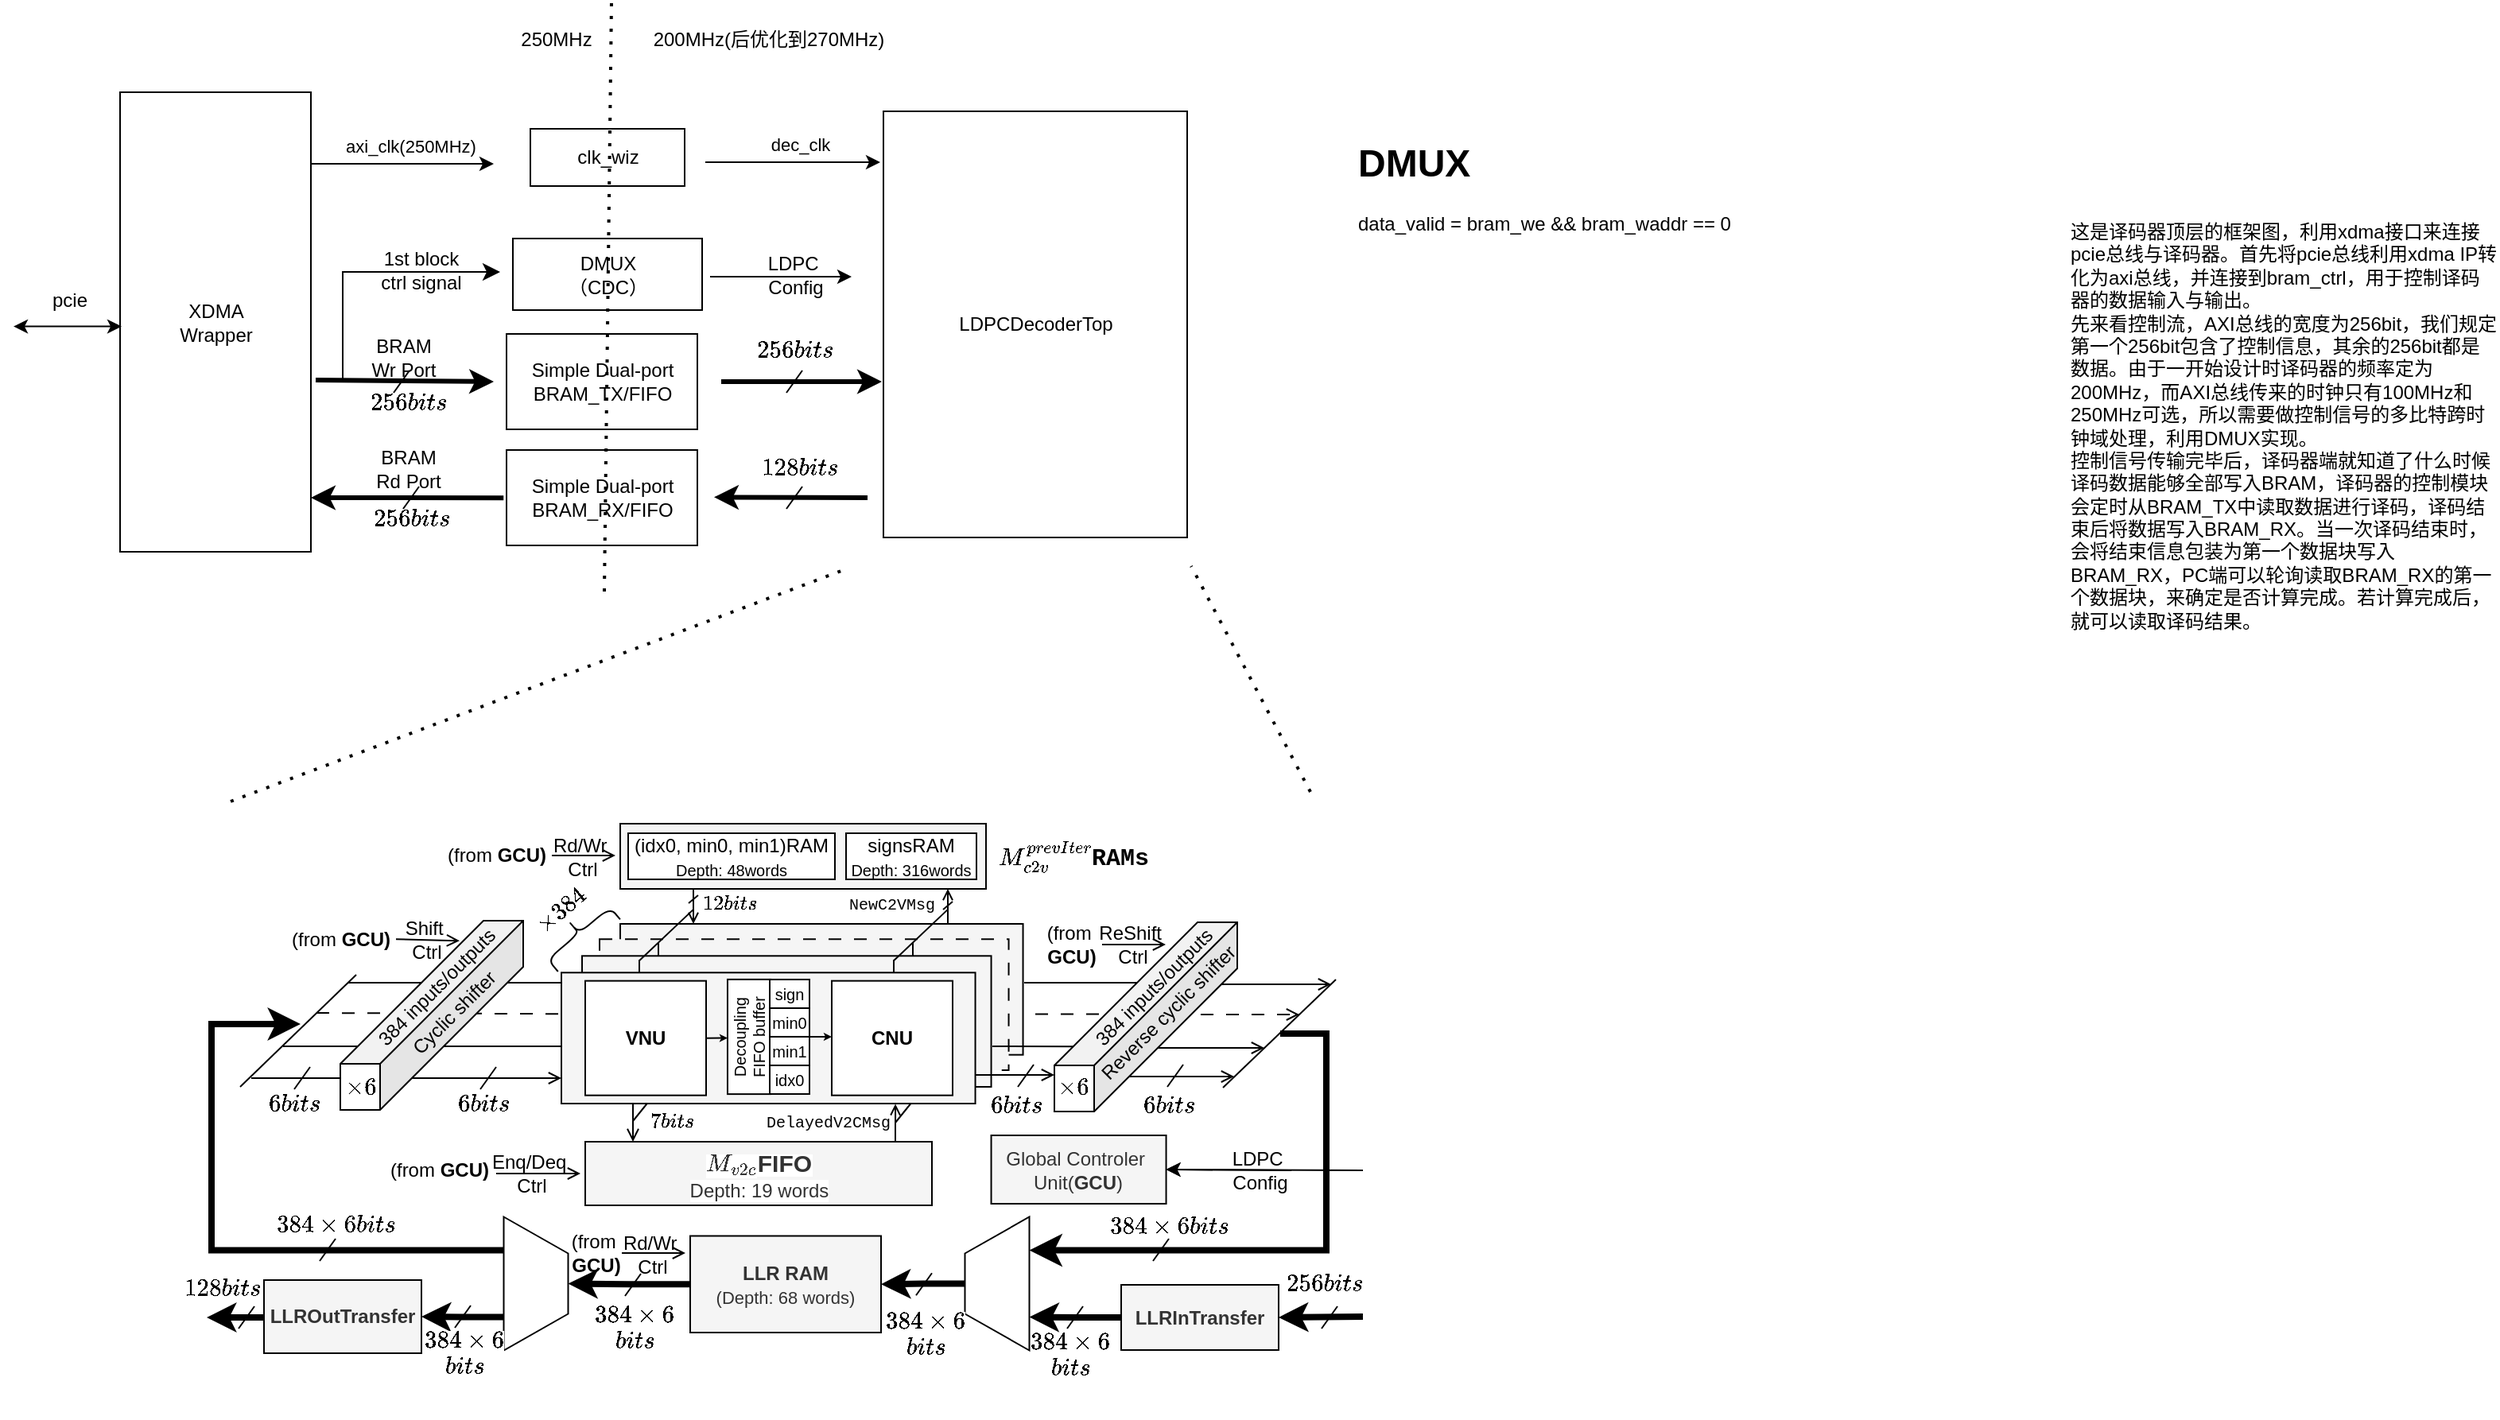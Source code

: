 <mxfile version="26.2.8">
  <diagram name="第 1 页" id="CqrKkKC8brbc6VteP-Dn">
    <mxGraphModel dx="1420" dy="1890" grid="1" gridSize="10" guides="1" tooltips="1" connect="1" arrows="1" fold="1" page="1" pageScale="1" pageWidth="827" pageHeight="1169" math="1" shadow="0">
      <root>
        <mxCell id="0" />
        <mxCell id="1" parent="0" />
        <mxCell id="8zQ9RlupG1ut3UEaNSkb-124" value="" style="endArrow=classic;html=1;rounded=0;strokeWidth=3;" edge="1" parent="1">
          <mxGeometry width="50" height="50" relative="1" as="geometry">
            <mxPoint x="390.5" y="11" as="sourcePoint" />
            <mxPoint x="502.5" y="12" as="targetPoint" />
          </mxGeometry>
        </mxCell>
        <mxCell id="8zQ9RlupG1ut3UEaNSkb-125" value="" style="endArrow=none;html=1;rounded=0;" edge="1" parent="1">
          <mxGeometry width="50" height="50" relative="1" as="geometry">
            <mxPoint x="439.5" y="19" as="sourcePoint" />
            <mxPoint x="449.5" y="5" as="targetPoint" />
          </mxGeometry>
        </mxCell>
        <mxCell id="8zQ9RlupG1ut3UEaNSkb-126" value="Simple Dual-port BRAM_TX/FIFO" style="rounded=0;whiteSpace=wrap;html=1;" vertex="1" parent="1">
          <mxGeometry x="510.5" y="-18" width="120" height="60" as="geometry" />
        </mxCell>
        <mxCell id="8zQ9RlupG1ut3UEaNSkb-127" value="BRAM Wr&amp;nbsp;&lt;span style=&quot;background-color: transparent; color: light-dark(rgb(0, 0, 0), rgb(255, 255, 255));&quot;&gt;Port&lt;/span&gt;" style="text;html=1;align=center;verticalAlign=middle;whiteSpace=wrap;rounded=0;" vertex="1" parent="1">
          <mxGeometry x="415.5" y="-18" width="60" height="30" as="geometry" />
        </mxCell>
        <mxCell id="8zQ9RlupG1ut3UEaNSkb-128" value="" style="endArrow=classic;html=1;rounded=0;" edge="1" parent="1">
          <mxGeometry width="50" height="50" relative="1" as="geometry">
            <mxPoint x="387.5" y="-125" as="sourcePoint" />
            <mxPoint x="502.5" y="-125" as="targetPoint" />
          </mxGeometry>
        </mxCell>
        <mxCell id="8zQ9RlupG1ut3UEaNSkb-129" value="axi_clk(250MHz&lt;span style=&quot;background-color: light-dark(#ffffff, var(--ge-dark-color, #121212)); color: light-dark(rgb(0, 0, 0), rgb(255, 255, 255));&quot;&gt;)&lt;/span&gt;" style="edgeLabel;html=1;align=center;verticalAlign=middle;resizable=0;points=[];" vertex="1" connectable="0" parent="8zQ9RlupG1ut3UEaNSkb-128">
          <mxGeometry x="0.094" relative="1" as="geometry">
            <mxPoint x="-1" y="-11" as="offset" />
          </mxGeometry>
        </mxCell>
        <mxCell id="8zQ9RlupG1ut3UEaNSkb-130" value="clk_wiz" style="rounded=0;whiteSpace=wrap;html=1;" vertex="1" parent="1">
          <mxGeometry x="525.5" y="-147" width="97" height="36" as="geometry" />
        </mxCell>
        <mxCell id="8zQ9RlupG1ut3UEaNSkb-131" value="" style="endArrow=classic;html=1;rounded=0;" edge="1" parent="1">
          <mxGeometry width="50" height="50" relative="1" as="geometry">
            <mxPoint x="635.5" y="-126" as="sourcePoint" />
            <mxPoint x="745.5" y="-126" as="targetPoint" />
          </mxGeometry>
        </mxCell>
        <mxCell id="8zQ9RlupG1ut3UEaNSkb-132" value="dec_clk" style="edgeLabel;html=1;align=center;verticalAlign=middle;resizable=0;points=[];" vertex="1" connectable="0" parent="8zQ9RlupG1ut3UEaNSkb-131">
          <mxGeometry x="0.094" relative="1" as="geometry">
            <mxPoint x="-1" y="-11" as="offset" />
          </mxGeometry>
        </mxCell>
        <mxCell id="8zQ9RlupG1ut3UEaNSkb-133" value="LDPCDecoderTop" style="rounded=0;whiteSpace=wrap;html=1;" vertex="1" parent="1">
          <mxGeometry x="747.5" y="-158" width="191" height="268" as="geometry" />
        </mxCell>
        <mxCell id="8zQ9RlupG1ut3UEaNSkb-134" value="" style="endArrow=classic;html=1;rounded=0;strokeWidth=3;" edge="1" parent="1">
          <mxGeometry width="50" height="50" relative="1" as="geometry">
            <mxPoint x="645.5" y="12" as="sourcePoint" />
            <mxPoint x="746.5" y="12" as="targetPoint" />
          </mxGeometry>
        </mxCell>
        <mxCell id="8zQ9RlupG1ut3UEaNSkb-135" value="" style="endArrow=none;html=1;rounded=0;" edge="1" parent="1">
          <mxGeometry width="50" height="50" relative="1" as="geometry">
            <mxPoint x="686.5" y="19" as="sourcePoint" />
            <mxPoint x="696.5" y="5" as="targetPoint" />
          </mxGeometry>
        </mxCell>
        <mxCell id="8zQ9RlupG1ut3UEaNSkb-136" value="&lt;span style=&quot;font-family: SFMono-Regular, Menlo, Monaco, Consolas, &amp;quot;Liberation Mono&amp;quot;, &amp;quot;Courier New&amp;quot;, monospace; font-size: 13px; text-align: left; background-color: rgb(255, 255, 255);&quot;&gt;$$256bits$$&lt;/span&gt;" style="text;html=1;align=center;verticalAlign=middle;whiteSpace=wrap;rounded=0;fontColor=default;" vertex="1" parent="1">
          <mxGeometry x="661.5" y="-22" width="60" height="30" as="geometry" />
        </mxCell>
        <mxCell id="8zQ9RlupG1ut3UEaNSkb-137" value="" style="edgeStyle=segmentEdgeStyle;endArrow=classic;html=1;curved=0;rounded=0;endSize=8;startSize=8;strokeWidth=1;" edge="1" parent="1">
          <mxGeometry width="50" height="50" relative="1" as="geometry">
            <mxPoint x="407.5" y="12" as="sourcePoint" />
            <mxPoint x="506.5" y="-57" as="targetPoint" />
            <Array as="points">
              <mxPoint x="407.5" y="11" />
              <mxPoint x="407.5" y="-43" />
            </Array>
          </mxGeometry>
        </mxCell>
        <mxCell id="8zQ9RlupG1ut3UEaNSkb-138" value="DMUX&lt;div&gt;（CDC）&lt;/div&gt;" style="rounded=0;whiteSpace=wrap;html=1;" vertex="1" parent="1">
          <mxGeometry x="514.5" y="-78" width="119" height="45" as="geometry" />
        </mxCell>
        <mxCell id="8zQ9RlupG1ut3UEaNSkb-139" value="" style="endArrow=classic;html=1;rounded=0;strokeWidth=1;" edge="1" parent="1">
          <mxGeometry width="50" height="50" relative="1" as="geometry">
            <mxPoint x="638.5" y="-54" as="sourcePoint" />
            <mxPoint x="727.5" y="-54" as="targetPoint" />
          </mxGeometry>
        </mxCell>
        <mxCell id="8zQ9RlupG1ut3UEaNSkb-140" value="LDPC&amp;nbsp;&lt;div&gt;Config&lt;/div&gt;" style="text;html=1;align=center;verticalAlign=middle;resizable=0;points=[];autosize=1;strokeColor=none;fillColor=none;rotation=0;" vertex="1" parent="1">
          <mxGeometry x="665.5" y="-76" width="53" height="41" as="geometry" />
        </mxCell>
        <mxCell id="8zQ9RlupG1ut3UEaNSkb-141" value="Simple Dual-port&lt;div&gt;BRAM_RX/FIFO&lt;/div&gt;" style="rounded=0;whiteSpace=wrap;html=1;" vertex="1" parent="1">
          <mxGeometry x="510.5" y="55" width="120" height="60" as="geometry" />
        </mxCell>
        <mxCell id="8zQ9RlupG1ut3UEaNSkb-142" value="" style="endArrow=classic;html=1;rounded=0;strokeWidth=3;" edge="1" parent="1">
          <mxGeometry width="50" height="50" relative="1" as="geometry">
            <mxPoint x="737.5" y="85" as="sourcePoint" />
            <mxPoint x="641" y="84.66" as="targetPoint" />
          </mxGeometry>
        </mxCell>
        <mxCell id="8zQ9RlupG1ut3UEaNSkb-143" value="" style="endArrow=none;html=1;rounded=0;" edge="1" parent="1">
          <mxGeometry width="50" height="50" relative="1" as="geometry">
            <mxPoint x="686.5" y="92" as="sourcePoint" />
            <mxPoint x="696.5" y="78" as="targetPoint" />
          </mxGeometry>
        </mxCell>
        <mxCell id="8zQ9RlupG1ut3UEaNSkb-144" value="&lt;span style=&quot;font-family: SFMono-Regular, Menlo, Monaco, Consolas, &amp;quot;Liberation Mono&amp;quot;, &amp;quot;Courier New&amp;quot;, monospace; font-size: 13px; text-align: left; background-color: rgb(255, 255, 255);&quot;&gt;$$128bits$$&lt;/span&gt;" style="text;html=1;align=center;verticalAlign=middle;whiteSpace=wrap;rounded=0;fontColor=default;" vertex="1" parent="1">
          <mxGeometry x="664.5" y="52" width="60" height="30" as="geometry" />
        </mxCell>
        <mxCell id="8zQ9RlupG1ut3UEaNSkb-145" value="" style="endArrow=classic;html=1;rounded=0;strokeWidth=3;" edge="1" parent="1">
          <mxGeometry width="50" height="50" relative="1" as="geometry">
            <mxPoint x="508.62" y="85.1" as="sourcePoint" />
            <mxPoint x="387.5" y="85" as="targetPoint" />
          </mxGeometry>
        </mxCell>
        <mxCell id="8zQ9RlupG1ut3UEaNSkb-146" value="BRAM Rd&amp;nbsp;&lt;span style=&quot;background-color: transparent; color: light-dark(rgb(0, 0, 0), rgb(255, 255, 255));&quot;&gt;Port&lt;/span&gt;" style="text;html=1;align=center;verticalAlign=middle;whiteSpace=wrap;rounded=0;" vertex="1" parent="1">
          <mxGeometry x="419" y="52" width="60" height="30" as="geometry" />
        </mxCell>
        <mxCell id="8zQ9RlupG1ut3UEaNSkb-147" value="" style="endArrow=none;html=1;rounded=0;" edge="1" parent="1">
          <mxGeometry width="50" height="50" relative="1" as="geometry">
            <mxPoint x="445.5" y="92" as="sourcePoint" />
            <mxPoint x="455.5" y="78" as="targetPoint" />
          </mxGeometry>
        </mxCell>
        <mxCell id="8zQ9RlupG1ut3UEaNSkb-148" value="&lt;span style=&quot;font-family: SFMono-Regular, Menlo, Monaco, Consolas, &amp;quot;Liberation Mono&amp;quot;, &amp;quot;Courier New&amp;quot;, monospace; font-size: 13px; text-align: left; background-color: rgb(255, 255, 255);&quot;&gt;$$256bits$$&lt;/span&gt;" style="text;html=1;align=center;verticalAlign=middle;whiteSpace=wrap;rounded=0;fontColor=default;" vertex="1" parent="1">
          <mxGeometry x="419" y="11" width="60" height="30" as="geometry" />
        </mxCell>
        <mxCell id="8zQ9RlupG1ut3UEaNSkb-149" value="&lt;span style=&quot;font-family: SFMono-Regular, Menlo, Monaco, Consolas, &amp;quot;Liberation Mono&amp;quot;, &amp;quot;Courier New&amp;quot;, monospace; font-size: 13px; text-align: left; background-color: rgb(255, 255, 255);&quot;&gt;$$256bits$$&lt;/span&gt;" style="text;html=1;align=center;verticalAlign=middle;whiteSpace=wrap;rounded=0;fontColor=default;" vertex="1" parent="1">
          <mxGeometry x="420.5" y="84" width="60" height="30" as="geometry" />
        </mxCell>
        <mxCell id="8zQ9RlupG1ut3UEaNSkb-150" value="&lt;h1 style=&quot;margin-top: 0px;&quot;&gt;DMUX&lt;/h1&gt;&lt;p&gt;data_valid = bram_we &amp;amp;&amp;amp; bram_waddr == 0&lt;/p&gt;" style="text;html=1;whiteSpace=wrap;overflow=hidden;rounded=0;" vertex="1" parent="1">
          <mxGeometry x="1043.5" y="-146" width="266" height="120" as="geometry" />
        </mxCell>
        <mxCell id="8zQ9RlupG1ut3UEaNSkb-151" value="1st block&lt;div&gt;ctrl signal&lt;/div&gt;" style="text;html=1;align=center;verticalAlign=middle;whiteSpace=wrap;rounded=0;" vertex="1" parent="1">
          <mxGeometry x="427" y="-73" width="60" height="30" as="geometry" />
        </mxCell>
        <mxCell id="8zQ9RlupG1ut3UEaNSkb-152" value="" style="endArrow=none;dashed=1;html=1;dashPattern=1 3;strokeWidth=2;rounded=0;" edge="1" parent="1">
          <mxGeometry width="50" height="50" relative="1" as="geometry">
            <mxPoint x="572" y="144" as="sourcePoint" />
            <mxPoint x="576.5" y="-227" as="targetPoint" />
          </mxGeometry>
        </mxCell>
        <mxCell id="8zQ9RlupG1ut3UEaNSkb-153" value="200MHz(后优化到270MHz)" style="text;html=1;align=center;verticalAlign=middle;whiteSpace=wrap;rounded=0;" vertex="1" parent="1">
          <mxGeometry x="584.5" y="-218" width="181" height="30" as="geometry" />
        </mxCell>
        <mxCell id="8zQ9RlupG1ut3UEaNSkb-154" value="250MHz" style="text;html=1;align=center;verticalAlign=middle;whiteSpace=wrap;rounded=0;" vertex="1" parent="1">
          <mxGeometry x="511.5" y="-218" width="60" height="30" as="geometry" />
        </mxCell>
        <mxCell id="8zQ9RlupG1ut3UEaNSkb-155" value="这是译码器顶层的框架图，利用xdma接口来连接pcie总线与译码器。首先将pcie总线利用xdma IP转化为axi总线，并连接到bram_ctrl，用于控制译码器的数据输入与输出。&lt;div&gt;先来看控制流，AXI总线的宽度为256bit，我们规定第一个256bit包含了控制信息，其余的256bit都是数据。由于一开始设计时译码器的频率定为200MHz，而AXI总线传来的时钟只有100MHz和250MHz可选，所以需要做控制信号的多比特跨时钟域处理，利用DMUX实现。&lt;/div&gt;&lt;div&gt;控制信号传输完毕后，译码器端就知道了什么时候译码数据能够全部写入BRAM，译码器的控制模块会定时从BRAM_TX中读取数据进行译码，译码结束后将数据写入BRAM_RX。当一次译码结束时，会将结束信息包装为第一个数据块写入BRAM_RX，PC端可以轮询读取BRAM_RX的第一个数据块，来确定是否计算完成。若计算完成后，就可以读取译码结果。&lt;/div&gt;" style="text;html=1;align=left;verticalAlign=middle;whiteSpace=wrap;rounded=0;" vertex="1" parent="1">
          <mxGeometry x="1492" y="-101" width="271" height="282" as="geometry" />
        </mxCell>
        <mxCell id="8zQ9RlupG1ut3UEaNSkb-156" value="XDMA&lt;div&gt;Wrapper&lt;/div&gt;" style="rounded=0;whiteSpace=wrap;html=1;" vertex="1" parent="1">
          <mxGeometry x="267.5" y="-170" width="120" height="289" as="geometry" />
        </mxCell>
        <mxCell id="8zQ9RlupG1ut3UEaNSkb-157" value="pcie" style="text;html=1;align=center;verticalAlign=middle;whiteSpace=wrap;rounded=0;" vertex="1" parent="1">
          <mxGeometry x="205.5" y="-54" width="60" height="30" as="geometry" />
        </mxCell>
        <mxCell id="8zQ9RlupG1ut3UEaNSkb-158" value="" style="endArrow=classic;startArrow=classic;html=1;rounded=0;" edge="1" parent="1">
          <mxGeometry width="50" height="50" relative="1" as="geometry">
            <mxPoint x="200.5" y="-22.69" as="sourcePoint" />
            <mxPoint x="268.5" y="-22.69" as="targetPoint" />
          </mxGeometry>
        </mxCell>
        <mxCell id="8zQ9RlupG1ut3UEaNSkb-159" value="" style="endArrow=none;dashed=1;html=1;dashPattern=1 3;strokeWidth=2;rounded=0;" edge="1" parent="1">
          <mxGeometry width="50" height="50" relative="1" as="geometry">
            <mxPoint x="337" y="276" as="sourcePoint" />
            <mxPoint x="721" y="131" as="targetPoint" />
          </mxGeometry>
        </mxCell>
        <mxCell id="8zQ9RlupG1ut3UEaNSkb-160" value="" style="endArrow=none;dashed=1;html=1;dashPattern=1 3;strokeWidth=2;rounded=0;" edge="1" parent="1">
          <mxGeometry width="50" height="50" relative="1" as="geometry">
            <mxPoint x="1016" y="270" as="sourcePoint" />
            <mxPoint x="941" y="128" as="targetPoint" />
          </mxGeometry>
        </mxCell>
        <mxCell id="8zQ9RlupG1ut3UEaNSkb-284" value="" style="endArrow=none;html=1;rounded=0;endFill=0;dashed=1;dashPattern=8 8;entryX=0.716;entryY=0.471;entryDx=0;entryDy=0;entryPerimeter=0;startFill=0;" edge="1" parent="1">
          <mxGeometry width="50" height="50" relative="1" as="geometry">
            <mxPoint x="827" y="409.77" as="sourcePoint" />
            <mxPoint x="904.66" y="409.819" as="targetPoint" />
          </mxGeometry>
        </mxCell>
        <mxCell id="8zQ9RlupG1ut3UEaNSkb-285" value="" style="endArrow=none;html=1;rounded=0;" edge="1" parent="1">
          <mxGeometry width="50" height="50" relative="1" as="geometry">
            <mxPoint x="370" y="430" as="sourcePoint" />
            <mxPoint x="680" y="430" as="targetPoint" />
          </mxGeometry>
        </mxCell>
        <mxCell id="8zQ9RlupG1ut3UEaNSkb-286" value="" style="endArrow=open;html=1;rounded=0;endFill=0;" edge="1" parent="1">
          <mxGeometry width="50" height="50" relative="1" as="geometry">
            <mxPoint x="948" y="391" as="sourcePoint" />
            <mxPoint x="1029" y="391" as="targetPoint" />
          </mxGeometry>
        </mxCell>
        <mxCell id="8zQ9RlupG1ut3UEaNSkb-287" value="" style="endArrow=open;html=1;rounded=0;endFill=0;" edge="1" parent="1">
          <mxGeometry width="50" height="50" relative="1" as="geometry">
            <mxPoint x="902" y="449" as="sourcePoint" />
            <mxPoint x="968" y="449" as="targetPoint" />
          </mxGeometry>
        </mxCell>
        <mxCell id="8zQ9RlupG1ut3UEaNSkb-288" value="" style="endArrow=open;html=1;rounded=0;endFill=0;entryX=0.899;entryY=0.656;entryDx=0;entryDy=0;entryPerimeter=0;" edge="1" parent="1">
          <mxGeometry width="50" height="50" relative="1" as="geometry">
            <mxPoint x="917" y="431" as="sourcePoint" />
            <mxPoint x="987" y="431" as="targetPoint" />
          </mxGeometry>
        </mxCell>
        <mxCell id="8zQ9RlupG1ut3UEaNSkb-289" value="" style="endArrow=open;html=1;rounded=0;endFill=0;dashed=1;dashPattern=8 8;entryX=0.716;entryY=0.471;entryDx=0;entryDy=0;entryPerimeter=0;" edge="1" parent="1">
          <mxGeometry width="50" height="50" relative="1" as="geometry">
            <mxPoint x="931" y="410" as="sourcePoint" />
            <mxPoint x="1009" y="410" as="targetPoint" />
          </mxGeometry>
        </mxCell>
        <mxCell id="8zQ9RlupG1ut3UEaNSkb-290" value="" style="endArrow=none;html=1;rounded=0;" edge="1" parent="1">
          <mxGeometry width="50" height="50" relative="1" as="geometry">
            <mxPoint x="590" y="477" as="sourcePoint" />
            <mxPoint x="615" y="446" as="targetPoint" />
          </mxGeometry>
        </mxCell>
        <mxCell id="8zQ9RlupG1ut3UEaNSkb-291" value="" style="endArrow=none;html=1;rounded=0;" edge="1" parent="1">
          <mxGeometry width="50" height="50" relative="1" as="geometry">
            <mxPoint x="755" y="478" as="sourcePoint" />
            <mxPoint x="780" y="447" as="targetPoint" />
          </mxGeometry>
        </mxCell>
        <mxCell id="8zQ9RlupG1ut3UEaNSkb-292" value="" style="endArrow=none;html=1;rounded=0;" edge="1" parent="1">
          <mxGeometry width="50" height="50" relative="1" as="geometry">
            <mxPoint x="411" y="390" as="sourcePoint" />
            <mxPoint x="697" y="390" as="targetPoint" />
          </mxGeometry>
        </mxCell>
        <mxCell id="8zQ9RlupG1ut3UEaNSkb-293" value="&lt;span style=&quot;font-family: SFMono-Regular, Menlo, Monaco, Consolas, &amp;quot;Liberation Mono&amp;quot;, &amp;quot;Courier New&amp;quot;, monospace; font-size: 13px; text-align: left; background-color: rgb(255, 255, 255);&quot;&gt;\(6bits\)&lt;/span&gt;" style="text;html=1;align=center;verticalAlign=middle;whiteSpace=wrap;rounded=0;fontColor=default;" vertex="1" parent="1">
          <mxGeometry x="347" y="452" width="60" height="30" as="geometry" />
        </mxCell>
        <mxCell id="8zQ9RlupG1ut3UEaNSkb-294" value="&lt;span style=&quot;font-family: SFMono-Regular, Menlo, Monaco, Consolas, &amp;quot;Liberation Mono&amp;quot;, &amp;quot;Courier New&amp;quot;, monospace; font-size: 13px; text-align: left; background-color: rgb(255, 255, 255);&quot;&gt;\(6bits\)&lt;/span&gt;" style="text;html=1;align=center;verticalAlign=middle;whiteSpace=wrap;rounded=0;fontColor=default;" vertex="1" parent="1">
          <mxGeometry x="896.56" y="453" width="60" height="30" as="geometry" />
        </mxCell>
        <mxCell id="8zQ9RlupG1ut3UEaNSkb-295" value="" style="endArrow=none;html=1;rounded=0;dashed=1;dashPattern=8 8;entryX=0.99;entryY=0.694;entryDx=0;entryDy=0;entryPerimeter=0;" edge="1" parent="1">
          <mxGeometry width="50" height="50" relative="1" as="geometry">
            <mxPoint x="391" y="409" as="sourcePoint" />
            <mxPoint x="676.267" y="410.145" as="targetPoint" />
          </mxGeometry>
        </mxCell>
        <mxCell id="8zQ9RlupG1ut3UEaNSkb-296" value="" style="endArrow=none;html=1;rounded=0;" edge="1" parent="1">
          <mxGeometry width="50" height="50" relative="1" as="geometry">
            <mxPoint x="380" y="430" as="sourcePoint" />
            <mxPoint x="680" y="430" as="targetPoint" />
          </mxGeometry>
        </mxCell>
        <mxCell id="8zQ9RlupG1ut3UEaNSkb-297" value="" style="endArrow=open;html=1;rounded=0;endFill=0;" edge="1" parent="1">
          <mxGeometry width="50" height="50" relative="1" as="geometry">
            <mxPoint x="350" y="450" as="sourcePoint" />
            <mxPoint x="545" y="450" as="targetPoint" />
          </mxGeometry>
        </mxCell>
        <mxCell id="8zQ9RlupG1ut3UEaNSkb-298" style="edgeStyle=orthogonalEdgeStyle;rounded=0;orthogonalLoop=1;jettySize=auto;html=1;exitX=0;exitY=0.5;exitDx=0;exitDy=0;entryX=0.25;entryY=1;entryDx=0;entryDy=0;strokeWidth=4;" edge="1" parent="1" source="8zQ9RlupG1ut3UEaNSkb-300" target="8zQ9RlupG1ut3UEaNSkb-334">
          <mxGeometry relative="1" as="geometry" />
        </mxCell>
        <mxCell id="8zQ9RlupG1ut3UEaNSkb-299" style="edgeStyle=orthogonalEdgeStyle;rounded=0;orthogonalLoop=1;jettySize=auto;html=1;exitX=1;exitY=0.5;exitDx=0;exitDy=0;endArrow=none;startFill=1;startArrow=classic;strokeWidth=4;" edge="1" parent="1" source="8zQ9RlupG1ut3UEaNSkb-300">
          <mxGeometry relative="1" as="geometry">
            <mxPoint x="1049" y="600" as="targetPoint" />
          </mxGeometry>
        </mxCell>
        <mxCell id="8zQ9RlupG1ut3UEaNSkb-300" value="LLRInTransfer" style="rounded=0;whiteSpace=wrap;html=1;fillColor=#f5f5f5;fontColor=#333333;strokeColor=#000000;fontStyle=1" vertex="1" parent="1">
          <mxGeometry x="897" y="580" width="99" height="41" as="geometry" />
        </mxCell>
        <mxCell id="8zQ9RlupG1ut3UEaNSkb-301" value="&lt;span style=&quot;font-family: SFMono-Regular, Menlo, Monaco, Consolas, &amp;quot;Liberation Mono&amp;quot;, &amp;quot;Courier New&amp;quot;, monospace; font-size: 13px; text-align: left; background-color: rgb(255, 255, 255);&quot;&gt;$$384 \times 6bits$$&lt;/span&gt;" style="text;html=1;align=center;verticalAlign=middle;whiteSpace=wrap;rounded=0;fontColor=default;" vertex="1" parent="1">
          <mxGeometry x="373" y="528" width="60" height="30" as="geometry" />
        </mxCell>
        <mxCell id="8zQ9RlupG1ut3UEaNSkb-302" value="" style="shape=cube;whiteSpace=wrap;html=1;boundedLbl=1;backgroundOutline=1;darkOpacity=0.05;darkOpacity2=0.1;size=90;flipH=1;" vertex="1" parent="1">
          <mxGeometry x="406" y="351" width="115" height="119" as="geometry" />
        </mxCell>
        <mxCell id="8zQ9RlupG1ut3UEaNSkb-303" value="" style="endArrow=none;html=1;rounded=0;" edge="1" parent="1">
          <mxGeometry width="50" height="50" relative="1" as="geometry">
            <mxPoint x="377" y="457" as="sourcePoint" />
            <mxPoint x="387" y="443" as="targetPoint" />
          </mxGeometry>
        </mxCell>
        <mxCell id="8zQ9RlupG1ut3UEaNSkb-304" value="" style="endArrow=none;html=1;rounded=0;" edge="1" parent="1">
          <mxGeometry width="50" height="50" relative="1" as="geometry">
            <mxPoint x="494" y="457" as="sourcePoint" />
            <mxPoint x="504" y="443" as="targetPoint" />
          </mxGeometry>
        </mxCell>
        <mxCell id="8zQ9RlupG1ut3UEaNSkb-305" value="384 inputs/outputs" style="text;html=1;align=center;verticalAlign=middle;whiteSpace=wrap;rounded=0;rotation=-45;fontSize=12;" vertex="1" parent="1">
          <mxGeometry x="392" y="375" width="149.12" height="35" as="geometry" />
        </mxCell>
        <mxCell id="8zQ9RlupG1ut3UEaNSkb-306" value="Cyclic shifter" style="text;html=1;align=center;verticalAlign=middle;whiteSpace=wrap;rounded=0;rotation=-45;fontSize=12;" vertex="1" parent="1">
          <mxGeometry x="403" y="391" width="149.12" height="35" as="geometry" />
        </mxCell>
        <mxCell id="8zQ9RlupG1ut3UEaNSkb-307" value="&lt;span style=&quot;font-family: SFMono-Regular, Menlo, Monaco, Consolas, &amp;quot;Liberation Mono&amp;quot;, &amp;quot;Courier New&amp;quot;, monospace; font-size: 13px; text-align: left; background-color: rgb(255, 255, 255);&quot;&gt;\(\times6\)&lt;/span&gt;" style="text;html=1;align=center;verticalAlign=middle;whiteSpace=wrap;rounded=0;fontColor=default;" vertex="1" parent="1">
          <mxGeometry x="389" y="441.99" width="60" height="30" as="geometry" />
        </mxCell>
        <mxCell id="8zQ9RlupG1ut3UEaNSkb-308" value="" style="rounded=0;whiteSpace=wrap;html=1;fillColor=#f5f5f5;fontColor=#333333;strokeColor=#000000;" vertex="1" parent="1">
          <mxGeometry x="560" y="490" width="218" height="40" as="geometry" />
        </mxCell>
        <mxCell id="8zQ9RlupG1ut3UEaNSkb-309" value="&lt;span style=&quot;font-family: SFMono-Regular, Menlo, Monaco, Consolas, &amp;quot;Liberation Mono&amp;quot;, &amp;quot;Courier New&amp;quot;, monospace; font-size: 13px; text-align: left; background-color: rgb(255, 255, 255);&quot;&gt;\(M_{v2c}\)&lt;/span&gt;&lt;span style=&quot;text-align: left; background-color: rgb(255, 255, 255);&quot;&gt;&lt;b style=&quot;&quot;&gt;&lt;font face=&quot;Helvetica&quot; style=&quot;font-size: 15px;&quot;&gt;FIFO&lt;/font&gt;&lt;/b&gt;&lt;/span&gt;&lt;div&gt;&lt;font style=&quot;&quot;&gt;&lt;span style=&quot;text-align: left; background-color: rgb(255, 255, 255);&quot;&gt;&lt;font face=&quot;Helvetica&quot;&gt;Depth: 19 words&lt;/font&gt;&lt;/span&gt;&lt;/font&gt;&lt;/div&gt;" style="text;html=1;align=center;verticalAlign=middle;whiteSpace=wrap;rounded=0;fontColor=#333333;fillColor=none;strokeColor=none;" vertex="1" parent="1">
          <mxGeometry x="561" y="496" width="217" height="30" as="geometry" />
        </mxCell>
        <mxCell id="8zQ9RlupG1ut3UEaNSkb-310" value="" style="rounded=0;whiteSpace=wrap;html=1;fillColor=#f5f5f5;fontColor=#333333;strokeColor=#000000;" vertex="1" parent="1">
          <mxGeometry x="582" y="290" width="230" height="41" as="geometry" />
        </mxCell>
        <mxCell id="8zQ9RlupG1ut3UEaNSkb-311" value="" style="endArrow=open;html=1;rounded=0;endFill=0;startSize=6;endSize=5;" edge="1" parent="1">
          <mxGeometry width="50" height="50" relative="1" as="geometry">
            <mxPoint x="788" y="353" as="sourcePoint" />
            <mxPoint x="788" y="331" as="targetPoint" />
          </mxGeometry>
        </mxCell>
        <mxCell id="8zQ9RlupG1ut3UEaNSkb-312" value="" style="endArrow=none;html=1;rounded=0;startArrow=open;startFill=0;targetPerimeterSpacing=0;endSize=6;startSize=5;" edge="1" parent="1">
          <mxGeometry width="50" height="50" relative="1" as="geometry">
            <mxPoint x="628" y="353" as="sourcePoint" />
            <mxPoint x="628" y="331" as="targetPoint" />
          </mxGeometry>
        </mxCell>
        <mxCell id="8zQ9RlupG1ut3UEaNSkb-313" value="" style="endArrow=none;html=1;rounded=0;strokeWidth=1;" edge="1" parent="1">
          <mxGeometry width="50" height="50" relative="1" as="geometry">
            <mxPoint x="625" y="340" as="sourcePoint" />
            <mxPoint x="631" y="335" as="targetPoint" />
          </mxGeometry>
        </mxCell>
        <mxCell id="8zQ9RlupG1ut3UEaNSkb-314" value="" style="endArrow=none;html=1;rounded=0;strokeWidth=1;" edge="1" parent="1">
          <mxGeometry width="50" height="50" relative="1" as="geometry">
            <mxPoint x="785" y="344" as="sourcePoint" />
            <mxPoint x="791" y="339" as="targetPoint" />
          </mxGeometry>
        </mxCell>
        <mxCell id="8zQ9RlupG1ut3UEaNSkb-315" value="" style="endArrow=none;html=1;rounded=0;startArrow=open;startFill=0;endSize=2;startSize=6;entryX=0.5;entryY=1;entryDx=0;entryDy=0;endFill=0;" edge="1" parent="1">
          <mxGeometry width="50" height="50" relative="1" as="geometry">
            <mxPoint x="590" y="490" as="sourcePoint" />
            <mxPoint x="590" y="466" as="targetPoint" />
          </mxGeometry>
        </mxCell>
        <mxCell id="8zQ9RlupG1ut3UEaNSkb-316" value="" style="endArrow=none;html=1;rounded=0;endFill=0;startFill=0;exitX=1.003;exitY=0.449;exitDx=0;exitDy=0;exitPerimeter=0;" edge="1" parent="1" source="8zQ9RlupG1ut3UEaNSkb-318">
          <mxGeometry width="50" height="50" relative="1" as="geometry">
            <mxPoint x="842" y="390" as="sourcePoint" />
            <mxPoint x="923" y="390" as="targetPoint" />
          </mxGeometry>
        </mxCell>
        <mxCell id="8zQ9RlupG1ut3UEaNSkb-317" value="" style="endArrow=open;html=1;rounded=0;startArrow=none;startFill=0;endSize=5;startSize=3;endFill=0;entryX=0.807;entryY=1.003;entryDx=0;entryDy=0;entryPerimeter=0;" edge="1" parent="1" target="8zQ9RlupG1ut3UEaNSkb-321">
          <mxGeometry width="50" height="50" relative="1" as="geometry">
            <mxPoint x="755" y="490" as="sourcePoint" />
            <mxPoint x="755" y="468" as="targetPoint" />
          </mxGeometry>
        </mxCell>
        <mxCell id="8zQ9RlupG1ut3UEaNSkb-318" value="" style="rounded=0;whiteSpace=wrap;html=1;fillColor=#f5f5f5;fontColor=#333333;strokeColor=#000000;" vertex="1" parent="1">
          <mxGeometry x="582" y="353" width="253.27" height="82.34" as="geometry" />
        </mxCell>
        <mxCell id="8zQ9RlupG1ut3UEaNSkb-319" value="" style="rounded=0;whiteSpace=wrap;html=1;dashed=1;dashPattern=8 8;fillColor=#f5f5f5;fontColor=#333333;strokeColor=#000000;" vertex="1" parent="1">
          <mxGeometry x="569" y="362.64" width="257.27" height="82.34" as="geometry" />
        </mxCell>
        <mxCell id="8zQ9RlupG1ut3UEaNSkb-320" value="" style="rounded=0;whiteSpace=wrap;html=1;fillColor=#f5f5f5;fontColor=#333333;strokeColor=#000000;" vertex="1" parent="1">
          <mxGeometry x="558" y="373.15" width="257.27" height="82.34" as="geometry" />
        </mxCell>
        <mxCell id="8zQ9RlupG1ut3UEaNSkb-321" value="" style="rounded=0;whiteSpace=wrap;html=1;fillColor=#f5f5f5;fontColor=#333333;strokeColor=#000000;" vertex="1" parent="1">
          <mxGeometry x="545" y="383.66" width="260.27" height="82.34" as="geometry" />
        </mxCell>
        <mxCell id="8zQ9RlupG1ut3UEaNSkb-322" value="" style="endArrow=none;html=1;rounded=0;" edge="1" parent="1">
          <mxGeometry width="50" height="50" relative="1" as="geometry">
            <mxPoint x="766" y="373" as="sourcePoint" />
            <mxPoint x="766" y="365" as="targetPoint" />
          </mxGeometry>
        </mxCell>
        <mxCell id="8zQ9RlupG1ut3UEaNSkb-323" value="" style="endArrow=none;html=1;rounded=0;" edge="1" parent="1">
          <mxGeometry width="50" height="50" relative="1" as="geometry">
            <mxPoint x="754" y="383.66" as="sourcePoint" />
            <mxPoint x="754" y="375.66" as="targetPoint" />
          </mxGeometry>
        </mxCell>
        <mxCell id="8zQ9RlupG1ut3UEaNSkb-324" value="" style="shape=cube;whiteSpace=wrap;html=1;boundedLbl=1;backgroundOutline=1;darkOpacity=0.05;darkOpacity2=0.1;size=90;flipH=1;" vertex="1" parent="1">
          <mxGeometry x="855" y="352" width="115" height="119" as="geometry" />
        </mxCell>
        <mxCell id="8zQ9RlupG1ut3UEaNSkb-325" value="" style="endArrow=open;html=1;rounded=0;endFill=0;startFill=0;" edge="1" parent="1">
          <mxGeometry width="50" height="50" relative="1" as="geometry">
            <mxPoint x="805" y="448" as="sourcePoint" />
            <mxPoint x="855" y="448" as="targetPoint" />
          </mxGeometry>
        </mxCell>
        <mxCell id="8zQ9RlupG1ut3UEaNSkb-326" value="" style="endArrow=none;html=1;rounded=0;endFill=0;entryX=0.899;entryY=0.656;entryDx=0;entryDy=0;entryPerimeter=0;startFill=0;" edge="1" parent="1" target="8zQ9RlupG1ut3UEaNSkb-324">
          <mxGeometry width="50" height="50" relative="1" as="geometry">
            <mxPoint x="816" y="430" as="sourcePoint" />
            <mxPoint x="879" y="430" as="targetPoint" />
          </mxGeometry>
        </mxCell>
        <mxCell id="8zQ9RlupG1ut3UEaNSkb-327" value="" style="endArrow=none;html=1;rounded=0;" edge="1" parent="1">
          <mxGeometry width="50" height="50" relative="1" as="geometry">
            <mxPoint x="594" y="376.08" as="sourcePoint" />
            <mxPoint x="628" y="343.93" as="targetPoint" />
          </mxGeometry>
        </mxCell>
        <mxCell id="8zQ9RlupG1ut3UEaNSkb-328" value="" style="endArrow=none;html=1;rounded=0;" edge="1" parent="1">
          <mxGeometry width="50" height="50" relative="1" as="geometry">
            <mxPoint x="754" y="376.08" as="sourcePoint" />
            <mxPoint x="788" y="343.93" as="targetPoint" />
          </mxGeometry>
        </mxCell>
        <mxCell id="8zQ9RlupG1ut3UEaNSkb-329" value="Reverse cyclic shifter" style="text;html=1;align=center;verticalAlign=middle;whiteSpace=wrap;rounded=0;rotation=-45;fontSize=12;" vertex="1" parent="1">
          <mxGeometry x="852" y="391" width="149.12" height="35" as="geometry" />
        </mxCell>
        <mxCell id="8zQ9RlupG1ut3UEaNSkb-330" value="384 inputs/outputs" style="text;html=1;align=center;verticalAlign=middle;whiteSpace=wrap;rounded=0;rotation=-45;fontSize=12;" vertex="1" parent="1">
          <mxGeometry x="843" y="375" width="149.12" height="35" as="geometry" />
        </mxCell>
        <mxCell id="8zQ9RlupG1ut3UEaNSkb-331" value="&lt;span style=&quot;font-family: SFMono-Regular, Menlo, Monaco, Consolas, &amp;quot;Liberation Mono&amp;quot;, &amp;quot;Courier New&amp;quot;, monospace; font-size: 13px; text-align: left; background-color: rgb(255, 255, 255);&quot;&gt;\(\times6\)&lt;/span&gt;" style="text;html=1;align=center;verticalAlign=middle;whiteSpace=wrap;rounded=0;fontColor=default;" vertex="1" parent="1">
          <mxGeometry x="837" y="441.99" width="60" height="30" as="geometry" />
        </mxCell>
        <mxCell id="8zQ9RlupG1ut3UEaNSkb-332" value="" style="endArrow=none;html=1;rounded=0;" edge="1" parent="1">
          <mxGeometry width="50" height="50" relative="1" as="geometry">
            <mxPoint x="961" y="456" as="sourcePoint" />
            <mxPoint x="1032" y="388" as="targetPoint" />
          </mxGeometry>
        </mxCell>
        <mxCell id="8zQ9RlupG1ut3UEaNSkb-333" style="edgeStyle=orthogonalEdgeStyle;rounded=0;orthogonalLoop=1;jettySize=auto;html=1;exitX=0.5;exitY=0;exitDx=0;exitDy=0;entryX=1;entryY=0.5;entryDx=0;entryDy=0;strokeWidth=4;" edge="1" parent="1" source="8zQ9RlupG1ut3UEaNSkb-334" target="8zQ9RlupG1ut3UEaNSkb-337">
          <mxGeometry relative="1" as="geometry" />
        </mxCell>
        <mxCell id="8zQ9RlupG1ut3UEaNSkb-334" value="" style="shape=trapezoid;perimeter=trapezoidPerimeter;whiteSpace=wrap;html=1;fixedSize=1;rotation=-90;size=23;" vertex="1" parent="1">
          <mxGeometry x="777" y="559" width="84" height="40.5" as="geometry" />
        </mxCell>
        <mxCell id="8zQ9RlupG1ut3UEaNSkb-335" value="" style="endArrow=none;html=1;rounded=0;" edge="1" parent="1">
          <mxGeometry width="50" height="50" relative="1" as="geometry">
            <mxPoint x="343" y="455.49" as="sourcePoint" />
            <mxPoint x="416" y="385" as="targetPoint" />
          </mxGeometry>
        </mxCell>
        <mxCell id="8zQ9RlupG1ut3UEaNSkb-336" style="edgeStyle=orthogonalEdgeStyle;rounded=0;orthogonalLoop=1;jettySize=auto;html=1;exitX=0;exitY=0.5;exitDx=0;exitDy=0;entryX=0.5;entryY=0;entryDx=0;entryDy=0;strokeWidth=4;" edge="1" parent="1" source="8zQ9RlupG1ut3UEaNSkb-337" target="8zQ9RlupG1ut3UEaNSkb-341">
          <mxGeometry relative="1" as="geometry" />
        </mxCell>
        <mxCell id="8zQ9RlupG1ut3UEaNSkb-337" value="&lt;b&gt;LLR RAM&lt;/b&gt;&lt;div&gt;&lt;font style=&quot;font-size: 11px;&quot;&gt;(Depth: 68 words)&lt;/font&gt;&lt;/div&gt;" style="rounded=0;whiteSpace=wrap;html=1;fillColor=#f5f5f5;fontColor=#333333;strokeColor=#000000;" vertex="1" parent="1">
          <mxGeometry x="626" y="549.25" width="120" height="60.75" as="geometry" />
        </mxCell>
        <mxCell id="8zQ9RlupG1ut3UEaNSkb-338" value="" style="edgeStyle=segmentEdgeStyle;endArrow=classic;html=1;curved=0;rounded=0;endSize=8;startSize=8;entryX=0.75;entryY=1;entryDx=0;entryDy=0;strokeWidth=4;" edge="1" parent="1" target="8zQ9RlupG1ut3UEaNSkb-334">
          <mxGeometry width="50" height="50" relative="1" as="geometry">
            <mxPoint x="997" y="422" as="sourcePoint" />
            <mxPoint x="1038" y="519" as="targetPoint" />
            <Array as="points">
              <mxPoint x="1026" y="422" />
              <mxPoint x="1026" y="558" />
            </Array>
          </mxGeometry>
        </mxCell>
        <mxCell id="8zQ9RlupG1ut3UEaNSkb-339" value="" style="edgeStyle=elbowEdgeStyle;elbow=horizontal;endArrow=classic;html=1;curved=0;rounded=0;endSize=8;startSize=8;exitX=0.25;exitY=1;exitDx=0;exitDy=0;strokeWidth=4;" edge="1" parent="1" source="8zQ9RlupG1ut3UEaNSkb-341">
          <mxGeometry width="50" height="50" relative="1" as="geometry">
            <mxPoint x="314" y="595" as="sourcePoint" />
            <mxPoint x="381" y="416" as="targetPoint" />
            <Array as="points">
              <mxPoint x="325" y="498" />
            </Array>
          </mxGeometry>
        </mxCell>
        <mxCell id="8zQ9RlupG1ut3UEaNSkb-340" style="edgeStyle=orthogonalEdgeStyle;rounded=0;orthogonalLoop=1;jettySize=auto;html=1;exitX=0.75;exitY=1;exitDx=0;exitDy=0;entryX=1;entryY=0.5;entryDx=0;entryDy=0;strokeWidth=4;" edge="1" parent="1" source="8zQ9RlupG1ut3UEaNSkb-341" target="8zQ9RlupG1ut3UEaNSkb-342">
          <mxGeometry relative="1" as="geometry" />
        </mxCell>
        <mxCell id="8zQ9RlupG1ut3UEaNSkb-341" value="" style="shape=trapezoid;perimeter=trapezoidPerimeter;whiteSpace=wrap;html=1;fixedSize=1;rotation=90;size=23;" vertex="1" parent="1">
          <mxGeometry x="487" y="559" width="84" height="40.5" as="geometry" />
        </mxCell>
        <mxCell id="8zQ9RlupG1ut3UEaNSkb-342" value="LLROutTransfer" style="rounded=0;whiteSpace=wrap;html=1;fillColor=#f5f5f5;fontColor=#333333;strokeColor=#000000;fontStyle=1" vertex="1" parent="1">
          <mxGeometry x="358" y="577" width="99" height="46" as="geometry" />
        </mxCell>
        <mxCell id="8zQ9RlupG1ut3UEaNSkb-343" value="" style="endArrow=none;html=1;rounded=0;" edge="1" parent="1">
          <mxGeometry width="50" height="50" relative="1" as="geometry">
            <mxPoint x="832" y="455.49" as="sourcePoint" />
            <mxPoint x="842" y="441.49" as="targetPoint" />
          </mxGeometry>
        </mxCell>
        <mxCell id="8zQ9RlupG1ut3UEaNSkb-344" value="" style="endArrow=none;html=1;rounded=0;" edge="1" parent="1">
          <mxGeometry width="50" height="50" relative="1" as="geometry">
            <mxPoint x="926" y="455.49" as="sourcePoint" />
            <mxPoint x="936" y="441.49" as="targetPoint" />
          </mxGeometry>
        </mxCell>
        <mxCell id="8zQ9RlupG1ut3UEaNSkb-345" value="&lt;span style=&quot;font-family: SFMono-Regular, Menlo, Monaco, Consolas, &amp;quot;Liberation Mono&amp;quot;, &amp;quot;Courier New&amp;quot;, monospace; font-size: 13px; text-align: left; background-color: rgb(255, 255, 255);&quot;&gt;\(6bits\)&lt;/span&gt;" style="text;html=1;align=center;verticalAlign=middle;whiteSpace=wrap;rounded=0;fontColor=default;" vertex="1" parent="1">
          <mxGeometry x="466" y="452" width="60" height="30" as="geometry" />
        </mxCell>
        <mxCell id="8zQ9RlupG1ut3UEaNSkb-346" value="&lt;span style=&quot;font-family: SFMono-Regular, Menlo, Monaco, Consolas, &amp;quot;Liberation Mono&amp;quot;, &amp;quot;Courier New&amp;quot;, monospace; font-size: 13px; text-align: left; background-color: rgb(255, 255, 255);&quot;&gt;\(6bits\)&lt;/span&gt;" style="text;html=1;align=center;verticalAlign=middle;whiteSpace=wrap;rounded=0;fontColor=default;" vertex="1" parent="1">
          <mxGeometry x="801" y="453" width="60" height="30" as="geometry" />
        </mxCell>
        <mxCell id="8zQ9RlupG1ut3UEaNSkb-347" value="&lt;span style=&quot;font-family: SFMono-Regular, Menlo, Monaco, Consolas, &amp;quot;Liberation Mono&amp;quot;, &amp;quot;Courier New&amp;quot;, monospace; font-size: 13px; text-align: left; background-color: rgb(255, 255, 255);&quot;&gt;$$384 \times 6bits$$&lt;/span&gt;" style="text;html=1;align=center;verticalAlign=middle;whiteSpace=wrap;rounded=0;fontColor=default;" vertex="1" parent="1">
          <mxGeometry x="897" y="529" width="60" height="30" as="geometry" />
        </mxCell>
        <mxCell id="8zQ9RlupG1ut3UEaNSkb-348" value="&lt;span style=&quot;font-family: SFMono-Regular, Menlo, Monaco, Consolas, &amp;quot;Liberation Mono&amp;quot;, &amp;quot;Courier New&amp;quot;, monospace; font-size: 13px; text-align: left; background-color: rgb(255, 255, 255);&quot;&gt;&lt;b&gt;\(\times 384\)&lt;/b&gt;&lt;/span&gt;" style="text;html=1;align=center;verticalAlign=middle;whiteSpace=wrap;rounded=0;rotation=-40;fontSize=12;" vertex="1" parent="1">
          <mxGeometry x="516" y="327.64" width="60.06" height="35" as="geometry" />
        </mxCell>
        <mxCell id="8zQ9RlupG1ut3UEaNSkb-349" value="" style="endArrow=none;html=1;rounded=0;" edge="1" parent="1">
          <mxGeometry width="50" height="50" relative="1" as="geometry">
            <mxPoint x="594" y="383.66" as="sourcePoint" />
            <mxPoint x="594" y="375.66" as="targetPoint" />
          </mxGeometry>
        </mxCell>
        <mxCell id="8zQ9RlupG1ut3UEaNSkb-350" value="" style="endArrow=none;html=1;rounded=0;" edge="1" parent="1">
          <mxGeometry width="50" height="50" relative="1" as="geometry">
            <mxPoint x="606" y="373.15" as="sourcePoint" />
            <mxPoint x="606" y="365.15" as="targetPoint" />
          </mxGeometry>
        </mxCell>
        <mxCell id="8zQ9RlupG1ut3UEaNSkb-351" value="" style="shape=curlyBracket;whiteSpace=wrap;html=1;rounded=1;labelPosition=left;verticalLabelPosition=middle;align=right;verticalAlign=middle;rotation=50;" vertex="1" parent="1">
          <mxGeometry x="546" y="333.44" width="20" height="51" as="geometry" />
        </mxCell>
        <mxCell id="8zQ9RlupG1ut3UEaNSkb-352" style="edgeStyle=orthogonalEdgeStyle;rounded=0;orthogonalLoop=1;jettySize=auto;html=1;exitX=1;exitY=0.5;exitDx=0;exitDy=0;entryX=0.5;entryY=0;entryDx=0;entryDy=0;endSize=2;" edge="1" parent="1" source="8zQ9RlupG1ut3UEaNSkb-353" target="8zQ9RlupG1ut3UEaNSkb-355">
          <mxGeometry relative="1" as="geometry" />
        </mxCell>
        <mxCell id="8zQ9RlupG1ut3UEaNSkb-353" value="&lt;b&gt;VNU&lt;/b&gt;" style="rounded=0;whiteSpace=wrap;html=1;" vertex="1" parent="1">
          <mxGeometry x="560" y="388.83" width="76" height="72" as="geometry" />
        </mxCell>
        <mxCell id="8zQ9RlupG1ut3UEaNSkb-354" value="&lt;b&gt;CNU&lt;/b&gt;" style="rounded=0;whiteSpace=wrap;html=1;" vertex="1" parent="1">
          <mxGeometry x="715" y="388.83" width="76" height="72" as="geometry" />
        </mxCell>
        <mxCell id="8zQ9RlupG1ut3UEaNSkb-355" value="Decoupling FIFO buffer" style="rounded=0;whiteSpace=wrap;html=1;rotation=-90;fontSize=10;" vertex="1" parent="1">
          <mxGeometry x="627" y="410.43" width="72.12" height="27.14" as="geometry" />
        </mxCell>
        <mxCell id="8zQ9RlupG1ut3UEaNSkb-356" value="sign" style="rounded=0;whiteSpace=wrap;html=1;fontSize=10;" vertex="1" parent="1">
          <mxGeometry x="676" y="387.99" width="25" height="18" as="geometry" />
        </mxCell>
        <mxCell id="8zQ9RlupG1ut3UEaNSkb-357" value="min0" style="rounded=0;whiteSpace=wrap;html=1;fontSize=10;" vertex="1" parent="1">
          <mxGeometry x="676" y="405.99" width="25" height="18" as="geometry" />
        </mxCell>
        <mxCell id="8zQ9RlupG1ut3UEaNSkb-358" style="edgeStyle=orthogonalEdgeStyle;rounded=0;orthogonalLoop=1;jettySize=auto;html=1;exitX=1;exitY=0;exitDx=0;exitDy=0;entryX=0;entryY=0.5;entryDx=0;entryDy=0;endSize=2;" edge="1" parent="1" source="8zQ9RlupG1ut3UEaNSkb-359" target="8zQ9RlupG1ut3UEaNSkb-354">
          <mxGeometry relative="1" as="geometry" />
        </mxCell>
        <mxCell id="8zQ9RlupG1ut3UEaNSkb-359" value="min1" style="rounded=0;whiteSpace=wrap;html=1;fontSize=10;" vertex="1" parent="1">
          <mxGeometry x="676" y="423.99" width="25" height="18" as="geometry" />
        </mxCell>
        <mxCell id="8zQ9RlupG1ut3UEaNSkb-360" value="idx0" style="rounded=0;whiteSpace=wrap;html=1;fontSize=10;" vertex="1" parent="1">
          <mxGeometry x="676" y="441.99" width="25" height="18" as="geometry" />
        </mxCell>
        <mxCell id="8zQ9RlupG1ut3UEaNSkb-361" value="&lt;span style=&quot;font-family: SFMono-Regular, Menlo, Monaco, Consolas, &amp;quot;Liberation Mono&amp;quot;, &amp;quot;Courier New&amp;quot;, monospace; font-size: 13px; text-align: left; background-color: rgb(255, 255, 255);&quot;&gt;$$256bits$$&lt;/span&gt;" style="text;html=1;align=center;verticalAlign=middle;whiteSpace=wrap;rounded=0;fontColor=default;" vertex="1" parent="1">
          <mxGeometry x="995" y="564.63" width="60" height="30" as="geometry" />
        </mxCell>
        <mxCell id="8zQ9RlupG1ut3UEaNSkb-362" value="&lt;span style=&quot;font-family: SFMono-Regular, Menlo, Monaco, Consolas, &amp;quot;Liberation Mono&amp;quot;, &amp;quot;Courier New&amp;quot;, monospace; font-size: 13px; text-align: left; background-color: rgb(255, 255, 255);&quot;&gt;\(384 \times 6\)&lt;/span&gt;&lt;div&gt;&lt;span style=&quot;font-family: SFMono-Regular, Menlo, Monaco, Consolas, &amp;quot;Liberation Mono&amp;quot;, &amp;quot;Courier New&amp;quot;, monospace; font-size: 13px; text-align: left; background-color: rgb(255, 255, 255);&quot;&gt;\(bits\)&lt;/span&gt;&lt;/div&gt;" style="text;html=1;align=center;verticalAlign=middle;whiteSpace=wrap;rounded=0;fontColor=default;" vertex="1" parent="1">
          <mxGeometry x="454" y="609" width="60" height="30" as="geometry" />
        </mxCell>
        <mxCell id="8zQ9RlupG1ut3UEaNSkb-363" value="&lt;span style=&quot;font-family: SFMono-Regular, Menlo, Monaco, Consolas, &amp;quot;Liberation Mono&amp;quot;, &amp;quot;Courier New&amp;quot;, monospace; font-size: 13px; text-align: left; background-color: rgb(255, 255, 255);&quot;&gt;$$128bits$$&lt;/span&gt;" style="text;html=1;align=center;verticalAlign=middle;whiteSpace=wrap;rounded=0;fontColor=default;" vertex="1" parent="1">
          <mxGeometry x="302" y="568" width="60" height="30" as="geometry" />
        </mxCell>
        <mxCell id="8zQ9RlupG1ut3UEaNSkb-364" value="(idx0, min0, min1)RAM&lt;div&gt;&lt;font style=&quot;font-size: 10px;&quot;&gt;Depth: 48words&lt;/font&gt;&lt;/div&gt;" style="rounded=0;whiteSpace=wrap;html=1;" vertex="1" parent="1">
          <mxGeometry x="587" y="296" width="130" height="29" as="geometry" />
        </mxCell>
        <mxCell id="8zQ9RlupG1ut3UEaNSkb-365" value="signsRAM&lt;div&gt;&lt;font style=&quot;font-size: 10px;&quot;&gt;Depth: 316words&lt;/font&gt;&lt;/div&gt;" style="rounded=0;whiteSpace=wrap;html=1;" vertex="1" parent="1">
          <mxGeometry x="724" y="296" width="82" height="29" as="geometry" />
        </mxCell>
        <mxCell id="8zQ9RlupG1ut3UEaNSkb-366" value="&lt;span style=&quot;font-family: SFMono-Regular, Menlo, Monaco, Consolas, &amp;quot;Liberation Mono&amp;quot;, &amp;quot;Courier New&amp;quot;, monospace; font-size: 13px; text-align: left; background-color: rgb(255, 255, 255);&quot;&gt;\(M_{c2v}^{prevIter}\)&lt;/span&gt;&lt;span style=&quot;font-family: SFMono-Regular, Menlo, Monaco, Consolas, &amp;quot;Liberation Mono&amp;quot;, &amp;quot;Courier New&amp;quot;, monospace; text-align: left; background-color: rgb(255, 255, 255); font-size: 15px;&quot;&gt;&lt;b&gt;RAMs&lt;/b&gt;&lt;/span&gt;" style="text;html=1;align=center;verticalAlign=middle;whiteSpace=wrap;rounded=0;" vertex="1" parent="1">
          <mxGeometry x="809" y="295.5" width="116" height="30" as="geometry" />
        </mxCell>
        <mxCell id="8zQ9RlupG1ut3UEaNSkb-367" value="&lt;span style=&quot;font-family: SFMono-Regular, Menlo, Monaco, Consolas, &amp;quot;Liberation Mono&amp;quot;, &amp;quot;Courier New&amp;quot;, monospace; text-align: left; background-color: rgb(255, 255, 255);&quot;&gt;\(12bits\)&lt;/span&gt;" style="text;html=1;align=center;verticalAlign=middle;whiteSpace=wrap;rounded=0;fontColor=default;fontSize=11;" vertex="1" parent="1">
          <mxGeometry x="621" y="325.5" width="60" height="30" as="geometry" />
        </mxCell>
        <mxCell id="8zQ9RlupG1ut3UEaNSkb-368" value="&lt;span style=&quot;font-family: SFMono-Regular, Menlo, Monaco, Consolas, &amp;quot;Liberation Mono&amp;quot;, &amp;quot;Courier New&amp;quot;, monospace; text-align: left; background-color: rgb(255, 255, 255);&quot;&gt;\(7bits\)&lt;/span&gt;" style="text;html=1;align=center;verticalAlign=middle;whiteSpace=wrap;rounded=0;fontColor=default;fontSize=11;" vertex="1" parent="1">
          <mxGeometry x="585" y="463" width="60" height="30" as="geometry" />
        </mxCell>
        <mxCell id="8zQ9RlupG1ut3UEaNSkb-369" value="&lt;span style=&quot;font-family: SFMono-Regular, Menlo, Monaco, Consolas, &amp;quot;Liberation Mono&amp;quot;, &amp;quot;Courier New&amp;quot;, monospace; text-align: left; background-color: rgb(255, 255, 255);&quot;&gt;NewC2VMsg&lt;/span&gt;" style="text;html=1;align=center;verticalAlign=middle;whiteSpace=wrap;rounded=0;fontColor=default;fontSize=10;" vertex="1" parent="1">
          <mxGeometry x="723" y="325.5" width="60" height="30" as="geometry" />
        </mxCell>
        <mxCell id="8zQ9RlupG1ut3UEaNSkb-370" value="&lt;span style=&quot;font-family: SFMono-Regular, Menlo, Monaco, Consolas, &amp;quot;Liberation Mono&amp;quot;, &amp;quot;Courier New&amp;quot;, monospace; text-align: left; background-color: rgb(255, 255, 255);&quot;&gt;DelayedV2CMsg&lt;/span&gt;" style="text;html=1;align=center;verticalAlign=middle;whiteSpace=wrap;rounded=0;fontColor=default;fontSize=10;" vertex="1" parent="1">
          <mxGeometry x="669.5" y="463" width="86" height="30" as="geometry" />
        </mxCell>
        <mxCell id="8zQ9RlupG1ut3UEaNSkb-371" value="Global&amp;nbsp;&lt;span style=&quot;background-color: transparent; color: light-dark(rgb(51, 51, 51), rgb(193, 193, 193));&quot;&gt;Controler&amp;nbsp;&lt;/span&gt;&lt;div&gt;&lt;span style=&quot;background-color: transparent; color: light-dark(rgb(51, 51, 51), rgb(193, 193, 193));&quot;&gt;Unit&lt;/span&gt;&lt;span style=&quot;background-color: transparent; color: light-dark(rgb(51, 51, 51), rgb(193, 193, 193));&quot;&gt;(&lt;/span&gt;&lt;b style=&quot;background-color: transparent; color: light-dark(rgb(51, 51, 51), rgb(193, 193, 193));&quot;&gt;GCU&lt;/b&gt;&lt;span style=&quot;background-color: transparent; color: light-dark(rgb(51, 51, 51), rgb(193, 193, 193));&quot;&gt;)&lt;/span&gt;&lt;/div&gt;" style="rounded=0;whiteSpace=wrap;html=1;fillColor=#f5f5f5;fontColor=#333333;strokeColor=#000000;" vertex="1" parent="1">
          <mxGeometry x="815.27" y="486" width="110" height="43" as="geometry" />
        </mxCell>
        <mxCell id="8zQ9RlupG1ut3UEaNSkb-372" value="" style="group;rotation=0;" vertex="1" connectable="0" parent="1">
          <mxGeometry x="533" y="289" width="52" height="42" as="geometry" />
        </mxCell>
        <mxCell id="8zQ9RlupG1ut3UEaNSkb-373" value="" style="endArrow=open;html=1;rounded=0;endFill=0;" edge="1" parent="8zQ9RlupG1ut3UEaNSkb-372">
          <mxGeometry width="50" height="50" relative="1" as="geometry">
            <mxPoint x="6" y="21" as="sourcePoint" />
            <mxPoint x="46" y="21" as="targetPoint" />
          </mxGeometry>
        </mxCell>
        <mxCell id="8zQ9RlupG1ut3UEaNSkb-374" value="Rd/Wr&amp;nbsp;&lt;div&gt;Ctrl&lt;/div&gt;" style="text;html=1;align=center;verticalAlign=middle;resizable=0;points=[];autosize=1;strokeColor=none;fillColor=none;rotation=0;" vertex="1" parent="8zQ9RlupG1ut3UEaNSkb-372">
          <mxGeometry x="-3" y="1" width="55" height="41" as="geometry" />
        </mxCell>
        <mxCell id="8zQ9RlupG1ut3UEaNSkb-375" value="" style="group;rotation=0;fontColor=default;" vertex="1" connectable="0" parent="1">
          <mxGeometry x="435" y="341.66" width="49" height="42" as="geometry" />
        </mxCell>
        <mxCell id="8zQ9RlupG1ut3UEaNSkb-376" value="" style="endArrow=open;html=1;rounded=0;endFill=0;" edge="1" parent="8zQ9RlupG1ut3UEaNSkb-375">
          <mxGeometry width="50" height="50" relative="1" as="geometry">
            <mxPoint x="6" y="21" as="sourcePoint" />
            <mxPoint x="46" y="22" as="targetPoint" />
          </mxGeometry>
        </mxCell>
        <mxCell id="8zQ9RlupG1ut3UEaNSkb-377" value="Shift&amp;nbsp;&lt;div&gt;Ctrl&lt;/div&gt;" style="text;html=1;align=center;verticalAlign=middle;resizable=0;points=[];autosize=1;strokeColor=none;fillColor=none;rotation=0;" vertex="1" parent="8zQ9RlupG1ut3UEaNSkb-375">
          <mxGeometry x="2" width="46" height="42" as="geometry" />
        </mxCell>
        <mxCell id="8zQ9RlupG1ut3UEaNSkb-378" value="" style="group;rotation=0;" vertex="1" connectable="0" parent="1">
          <mxGeometry x="879" y="343" width="56" height="42" as="geometry" />
        </mxCell>
        <mxCell id="8zQ9RlupG1ut3UEaNSkb-379" value="" style="endArrow=open;html=1;rounded=0;endFill=0;" edge="1" parent="8zQ9RlupG1ut3UEaNSkb-378">
          <mxGeometry width="50" height="50" relative="1" as="geometry">
            <mxPoint x="6" y="23" as="sourcePoint" />
            <mxPoint x="46" y="23" as="targetPoint" />
          </mxGeometry>
        </mxCell>
        <mxCell id="8zQ9RlupG1ut3UEaNSkb-380" value="ReShift&amp;nbsp;&lt;div&gt;Ctrl&lt;/div&gt;" style="text;html=1;align=center;verticalAlign=middle;resizable=0;points=[];autosize=1;strokeColor=none;fillColor=none;rotation=0;" vertex="1" parent="8zQ9RlupG1ut3UEaNSkb-378">
          <mxGeometry x="-6" y="2" width="62" height="42" as="geometry" />
        </mxCell>
        <mxCell id="8zQ9RlupG1ut3UEaNSkb-381" value="" style="group;rotation=0;" vertex="1" connectable="0" parent="1">
          <mxGeometry x="577" y="539" width="52" height="42" as="geometry" />
        </mxCell>
        <mxCell id="8zQ9RlupG1ut3UEaNSkb-382" value="" style="endArrow=open;html=1;rounded=0;endFill=0;" edge="1" parent="8zQ9RlupG1ut3UEaNSkb-381">
          <mxGeometry width="50" height="50" relative="1" as="geometry">
            <mxPoint x="6" y="21" as="sourcePoint" />
            <mxPoint x="46" y="21" as="targetPoint" />
          </mxGeometry>
        </mxCell>
        <mxCell id="8zQ9RlupG1ut3UEaNSkb-383" value="Rd/Wr&amp;nbsp;&lt;div&gt;Ctrl&lt;/div&gt;" style="text;html=1;align=center;verticalAlign=middle;resizable=0;points=[];autosize=1;strokeColor=none;fillColor=none;rotation=0;" vertex="1" parent="8zQ9RlupG1ut3UEaNSkb-381">
          <mxGeometry x="-3" y="1" width="55" height="41" as="geometry" />
        </mxCell>
        <mxCell id="8zQ9RlupG1ut3UEaNSkb-384" value="" style="endArrow=none;html=1;rounded=0;" edge="1" parent="8zQ9RlupG1ut3UEaNSkb-381">
          <mxGeometry width="50" height="50" relative="1" as="geometry">
            <mxPoint x="8" y="48" as="sourcePoint" />
            <mxPoint x="18" y="34" as="targetPoint" />
          </mxGeometry>
        </mxCell>
        <mxCell id="8zQ9RlupG1ut3UEaNSkb-385" value="" style="endArrow=open;html=1;rounded=0;endFill=0;" edge="1" parent="1">
          <mxGeometry width="50" height="50" relative="1" as="geometry">
            <mxPoint x="504" y="510" as="sourcePoint" />
            <mxPoint x="557" y="510" as="targetPoint" />
          </mxGeometry>
        </mxCell>
        <mxCell id="8zQ9RlupG1ut3UEaNSkb-386" value="Enq/Deq&amp;nbsp;&lt;div&gt;Ctrl&lt;/div&gt;" style="text;html=1;align=center;verticalAlign=middle;resizable=0;points=[];autosize=1;strokeColor=none;fillColor=none;rotation=0;" vertex="1" parent="1">
          <mxGeometry x="491" y="489" width="69" height="42" as="geometry" />
        </mxCell>
        <mxCell id="8zQ9RlupG1ut3UEaNSkb-387" value="&lt;span style=&quot;font-family: SFMono-Regular, Menlo, Monaco, Consolas, &amp;quot;Liberation Mono&amp;quot;, &amp;quot;Courier New&amp;quot;, monospace; font-size: 13px; text-align: left; background-color: rgb(255, 255, 255);&quot;&gt;\(384 \times 6\)&lt;/span&gt;&lt;div&gt;&lt;span style=&quot;font-family: SFMono-Regular, Menlo, Monaco, Consolas, &amp;quot;Liberation Mono&amp;quot;, &amp;quot;Courier New&amp;quot;, monospace; font-size: 13px; text-align: left; background-color: rgb(255, 255, 255);&quot;&gt;\(bits\)&lt;/span&gt;&lt;/div&gt;" style="text;html=1;align=center;verticalAlign=middle;whiteSpace=wrap;rounded=0;fontColor=default;" vertex="1" parent="1">
          <mxGeometry x="744" y="597" width="60" height="30" as="geometry" />
        </mxCell>
        <mxCell id="8zQ9RlupG1ut3UEaNSkb-388" value="&lt;span style=&quot;font-family: SFMono-Regular, Menlo, Monaco, Consolas, &amp;quot;Liberation Mono&amp;quot;, &amp;quot;Courier New&amp;quot;, monospace; font-size: 13px; text-align: left; background-color: rgb(255, 255, 255);&quot;&gt;\(384 \times 6\)&lt;/span&gt;&lt;div&gt;&lt;span style=&quot;font-family: SFMono-Regular, Menlo, Monaco, Consolas, &amp;quot;Liberation Mono&amp;quot;, &amp;quot;Courier New&amp;quot;, monospace; font-size: 13px; text-align: left; background-color: rgb(255, 255, 255);&quot;&gt;\(bits\)&lt;/span&gt;&lt;/div&gt;" style="text;html=1;align=center;verticalAlign=middle;whiteSpace=wrap;rounded=0;fontColor=default;" vertex="1" parent="1">
          <mxGeometry x="561" y="593" width="60" height="30" as="geometry" />
        </mxCell>
        <mxCell id="8zQ9RlupG1ut3UEaNSkb-389" value="&lt;span style=&quot;font-family: SFMono-Regular, Menlo, Monaco, Consolas, &amp;quot;Liberation Mono&amp;quot;, &amp;quot;Courier New&amp;quot;, monospace; font-size: 13px; text-align: left; background-color: rgb(255, 255, 255);&quot;&gt;\(384 \times 6\)&lt;/span&gt;&lt;div&gt;&lt;span style=&quot;font-family: SFMono-Regular, Menlo, Monaco, Consolas, &amp;quot;Liberation Mono&amp;quot;, &amp;quot;Courier New&amp;quot;, monospace; font-size: 13px; text-align: left; background-color: rgb(255, 255, 255);&quot;&gt;\(bits\)&lt;/span&gt;&lt;/div&gt;" style="text;html=1;align=center;verticalAlign=middle;whiteSpace=wrap;rounded=0;fontColor=default;" vertex="1" parent="1">
          <mxGeometry x="835.27" y="610" width="60" height="30" as="geometry" />
        </mxCell>
        <mxCell id="8zQ9RlupG1ut3UEaNSkb-390" value="(from &lt;b&gt;GCU)&lt;/b&gt;" style="text;html=1;align=center;verticalAlign=middle;whiteSpace=wrap;rounded=0;" vertex="1" parent="1">
          <mxGeometry x="471" y="295" width="67" height="30" as="geometry" />
        </mxCell>
        <mxCell id="8zQ9RlupG1ut3UEaNSkb-391" value="(from &lt;b&gt;GCU)&lt;/b&gt;" style="text;html=1;align=center;verticalAlign=middle;whiteSpace=wrap;rounded=0;" vertex="1" parent="1">
          <mxGeometry x="435" y="493" width="67" height="30" as="geometry" />
        </mxCell>
        <mxCell id="8zQ9RlupG1ut3UEaNSkb-392" value="(from&amp;nbsp;&lt;div&gt;&lt;b&gt;GCU)&lt;/b&gt;&lt;/div&gt;" style="text;html=1;align=center;verticalAlign=middle;whiteSpace=wrap;rounded=0;" vertex="1" parent="1">
          <mxGeometry x="843" y="351" width="46" height="30" as="geometry" />
        </mxCell>
        <mxCell id="8zQ9RlupG1ut3UEaNSkb-393" value="(from&amp;nbsp;&lt;div&gt;&lt;b&gt;GCU)&lt;/b&gt;&lt;/div&gt;" style="text;html=1;align=center;verticalAlign=middle;whiteSpace=wrap;rounded=0;" vertex="1" parent="1">
          <mxGeometry x="544" y="545" width="46" height="30" as="geometry" />
        </mxCell>
        <mxCell id="8zQ9RlupG1ut3UEaNSkb-394" value="(from &lt;b&gt;GCU)&lt;/b&gt;" style="text;html=1;align=center;verticalAlign=middle;whiteSpace=wrap;rounded=0;" vertex="1" parent="1">
          <mxGeometry x="373" y="347.66" width="67" height="30" as="geometry" />
        </mxCell>
        <mxCell id="8zQ9RlupG1ut3UEaNSkb-395" value="" style="endArrow=classic;html=1;rounded=0;entryX=1;entryY=0.5;entryDx=0;entryDy=0;" edge="1" parent="1" target="8zQ9RlupG1ut3UEaNSkb-371">
          <mxGeometry width="50" height="50" relative="1" as="geometry">
            <mxPoint x="1004" y="508" as="sourcePoint" />
            <mxPoint x="1163" y="501" as="targetPoint" />
          </mxGeometry>
        </mxCell>
        <mxCell id="8zQ9RlupG1ut3UEaNSkb-396" value="LDPC&amp;nbsp;&lt;div&gt;Config&lt;/div&gt;" style="text;html=1;align=center;verticalAlign=middle;resizable=0;points=[];autosize=1;strokeColor=none;fillColor=none;rotation=0;" vertex="1" parent="1">
          <mxGeometry x="957" y="487.5" width="53" height="41" as="geometry" />
        </mxCell>
        <mxCell id="8zQ9RlupG1ut3UEaNSkb-397" value="" style="endArrow=classic;html=1;rounded=0;entryX=1;entryY=0.5;entryDx=0;entryDy=0;" edge="1" parent="1" target="8zQ9RlupG1ut3UEaNSkb-371">
          <mxGeometry width="50" height="50" relative="1" as="geometry">
            <mxPoint x="1049" y="508" as="sourcePoint" />
            <mxPoint x="925" y="508" as="targetPoint" />
          </mxGeometry>
        </mxCell>
        <mxCell id="8zQ9RlupG1ut3UEaNSkb-398" value="" style="endArrow=none;html=1;rounded=0;" edge="1" parent="1">
          <mxGeometry width="50" height="50" relative="1" as="geometry">
            <mxPoint x="393" y="565" as="sourcePoint" />
            <mxPoint x="403" y="551" as="targetPoint" />
          </mxGeometry>
        </mxCell>
        <mxCell id="8zQ9RlupG1ut3UEaNSkb-399" value="" style="endArrow=none;html=1;rounded=0;" edge="1" parent="1">
          <mxGeometry width="50" height="50" relative="1" as="geometry">
            <mxPoint x="478" y="607" as="sourcePoint" />
            <mxPoint x="488" y="593" as="targetPoint" />
          </mxGeometry>
        </mxCell>
        <mxCell id="8zQ9RlupG1ut3UEaNSkb-400" value="" style="endArrow=none;html=1;rounded=0;" edge="1" parent="1">
          <mxGeometry width="50" height="50" relative="1" as="geometry">
            <mxPoint x="768" y="586.62" as="sourcePoint" />
            <mxPoint x="778" y="572.62" as="targetPoint" />
          </mxGeometry>
        </mxCell>
        <mxCell id="8zQ9RlupG1ut3UEaNSkb-401" value="" style="endArrow=none;html=1;rounded=0;" edge="1" parent="1">
          <mxGeometry width="50" height="50" relative="1" as="geometry">
            <mxPoint x="917" y="565" as="sourcePoint" />
            <mxPoint x="927" y="551" as="targetPoint" />
          </mxGeometry>
        </mxCell>
        <mxCell id="8zQ9RlupG1ut3UEaNSkb-402" value="" style="endArrow=none;html=1;rounded=0;" edge="1" parent="1">
          <mxGeometry width="50" height="50" relative="1" as="geometry">
            <mxPoint x="863" y="607.5" as="sourcePoint" />
            <mxPoint x="873" y="593.5" as="targetPoint" />
          </mxGeometry>
        </mxCell>
        <mxCell id="8zQ9RlupG1ut3UEaNSkb-403" value="" style="endArrow=none;html=1;rounded=0;" edge="1" parent="1">
          <mxGeometry width="50" height="50" relative="1" as="geometry">
            <mxPoint x="1023" y="607.5" as="sourcePoint" />
            <mxPoint x="1033" y="593.5" as="targetPoint" />
          </mxGeometry>
        </mxCell>
        <mxCell id="8zQ9RlupG1ut3UEaNSkb-404" value="" style="group" vertex="1" connectable="0" parent="1">
          <mxGeometry x="322" y="593.5" width="36" height="14" as="geometry" />
        </mxCell>
        <mxCell id="8zQ9RlupG1ut3UEaNSkb-405" style="edgeStyle=orthogonalEdgeStyle;rounded=0;orthogonalLoop=1;jettySize=auto;html=1;exitX=0;exitY=0.5;exitDx=0;exitDy=0;strokeWidth=4;" edge="1" parent="8zQ9RlupG1ut3UEaNSkb-404">
          <mxGeometry relative="1" as="geometry">
            <mxPoint y="6.5" as="targetPoint" />
            <mxPoint x="36" y="7" as="sourcePoint" />
          </mxGeometry>
        </mxCell>
        <mxCell id="8zQ9RlupG1ut3UEaNSkb-406" value="" style="endArrow=none;html=1;rounded=0;" edge="1" parent="8zQ9RlupG1ut3UEaNSkb-404">
          <mxGeometry width="50" height="50" relative="1" as="geometry">
            <mxPoint x="20" y="14" as="sourcePoint" />
            <mxPoint x="30" as="targetPoint" />
          </mxGeometry>
        </mxCell>
      </root>
    </mxGraphModel>
  </diagram>
</mxfile>
